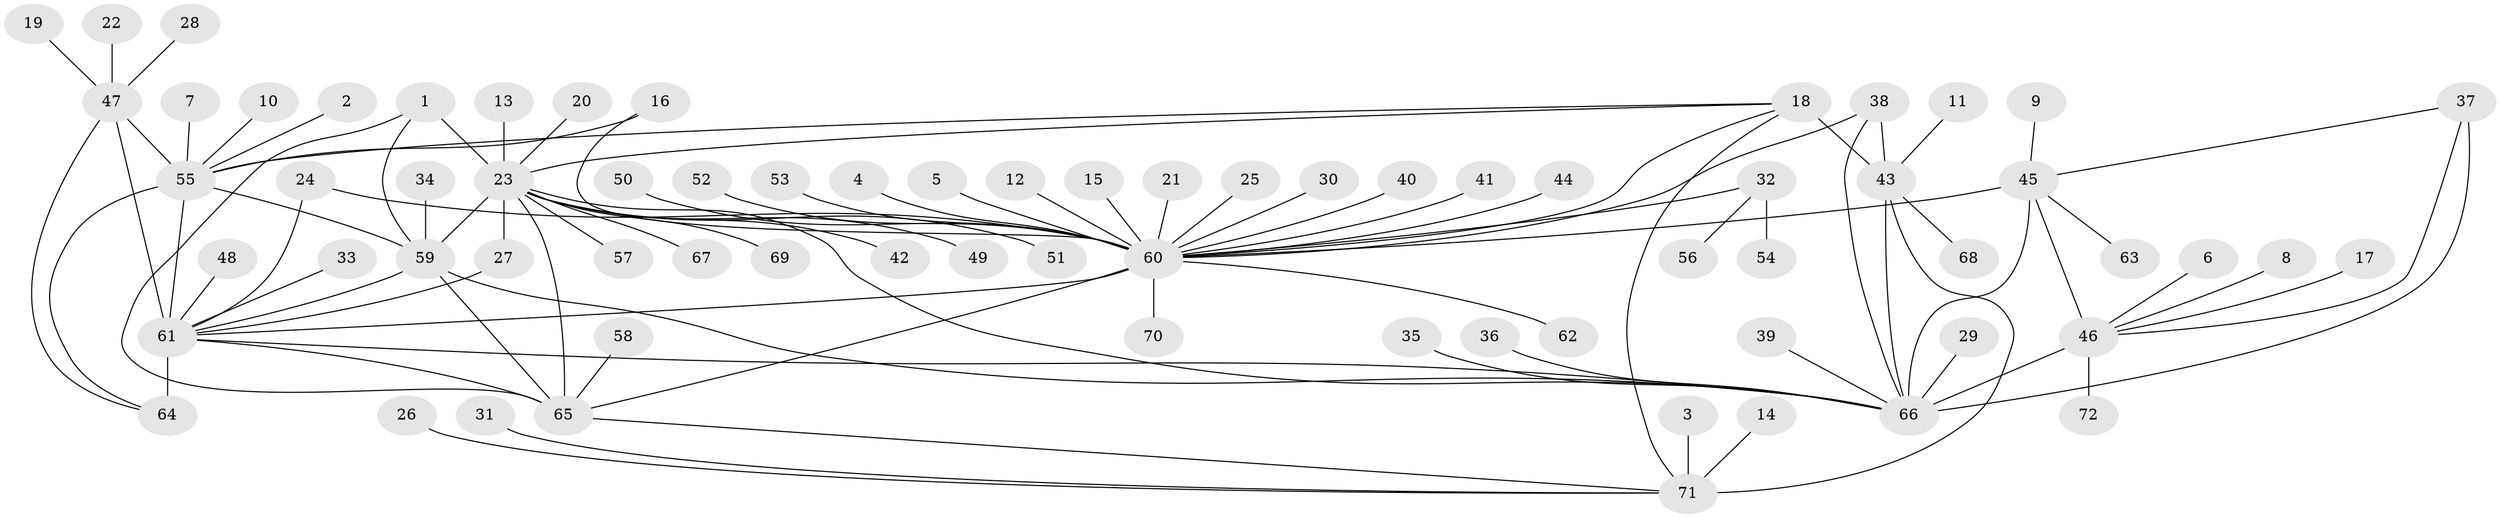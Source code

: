 // original degree distribution, {9: 0.03496503496503497, 7: 0.04895104895104895, 16: 0.006993006993006993, 6: 0.027972027972027972, 12: 0.02097902097902098, 8: 0.027972027972027972, 11: 0.027972027972027972, 13: 0.006993006993006993, 10: 0.02097902097902098, 14: 0.013986013986013986, 15: 0.006993006993006993, 1: 0.6013986013986014, 2: 0.1258741258741259, 3: 0.013986013986013986, 4: 0.013986013986013986}
// Generated by graph-tools (version 1.1) at 2025/50/03/09/25 03:50:42]
// undirected, 72 vertices, 96 edges
graph export_dot {
graph [start="1"]
  node [color=gray90,style=filled];
  1;
  2;
  3;
  4;
  5;
  6;
  7;
  8;
  9;
  10;
  11;
  12;
  13;
  14;
  15;
  16;
  17;
  18;
  19;
  20;
  21;
  22;
  23;
  24;
  25;
  26;
  27;
  28;
  29;
  30;
  31;
  32;
  33;
  34;
  35;
  36;
  37;
  38;
  39;
  40;
  41;
  42;
  43;
  44;
  45;
  46;
  47;
  48;
  49;
  50;
  51;
  52;
  53;
  54;
  55;
  56;
  57;
  58;
  59;
  60;
  61;
  62;
  63;
  64;
  65;
  66;
  67;
  68;
  69;
  70;
  71;
  72;
  1 -- 23 [weight=4.0];
  1 -- 59 [weight=1.0];
  1 -- 65 [weight=1.0];
  2 -- 55 [weight=1.0];
  3 -- 71 [weight=1.0];
  4 -- 60 [weight=1.0];
  5 -- 60 [weight=1.0];
  6 -- 46 [weight=1.0];
  7 -- 55 [weight=1.0];
  8 -- 46 [weight=1.0];
  9 -- 45 [weight=1.0];
  10 -- 55 [weight=1.0];
  11 -- 43 [weight=1.0];
  12 -- 60 [weight=1.0];
  13 -- 23 [weight=1.0];
  14 -- 71 [weight=1.0];
  15 -- 60 [weight=1.0];
  16 -- 55 [weight=1.0];
  16 -- 60 [weight=1.0];
  17 -- 46 [weight=1.0];
  18 -- 23 [weight=1.0];
  18 -- 43 [weight=8.0];
  18 -- 55 [weight=1.0];
  18 -- 60 [weight=1.0];
  18 -- 71 [weight=2.0];
  19 -- 47 [weight=1.0];
  20 -- 23 [weight=1.0];
  21 -- 60 [weight=1.0];
  22 -- 47 [weight=1.0];
  23 -- 27 [weight=1.0];
  23 -- 42 [weight=1.0];
  23 -- 49 [weight=1.0];
  23 -- 51 [weight=1.0];
  23 -- 57 [weight=1.0];
  23 -- 59 [weight=4.0];
  23 -- 65 [weight=4.0];
  23 -- 66 [weight=1.0];
  23 -- 67 [weight=1.0];
  23 -- 69 [weight=1.0];
  24 -- 60 [weight=1.0];
  24 -- 61 [weight=1.0];
  25 -- 60 [weight=1.0];
  26 -- 71 [weight=1.0];
  27 -- 61 [weight=1.0];
  28 -- 47 [weight=1.0];
  29 -- 66 [weight=1.0];
  30 -- 60 [weight=1.0];
  31 -- 71 [weight=1.0];
  32 -- 54 [weight=1.0];
  32 -- 56 [weight=1.0];
  32 -- 60 [weight=1.0];
  33 -- 61 [weight=1.0];
  34 -- 59 [weight=1.0];
  35 -- 66 [weight=1.0];
  36 -- 66 [weight=1.0];
  37 -- 45 [weight=1.0];
  37 -- 46 [weight=1.0];
  37 -- 66 [weight=4.0];
  38 -- 43 [weight=1.0];
  38 -- 60 [weight=1.0];
  38 -- 66 [weight=1.0];
  39 -- 66 [weight=1.0];
  40 -- 60 [weight=1.0];
  41 -- 60 [weight=1.0];
  43 -- 66 [weight=1.0];
  43 -- 68 [weight=1.0];
  43 -- 71 [weight=4.0];
  44 -- 60 [weight=1.0];
  45 -- 46 [weight=1.0];
  45 -- 60 [weight=1.0];
  45 -- 63 [weight=1.0];
  45 -- 66 [weight=4.0];
  46 -- 66 [weight=4.0];
  46 -- 72 [weight=1.0];
  47 -- 55 [weight=1.0];
  47 -- 61 [weight=4.0];
  47 -- 64 [weight=1.0];
  48 -- 61 [weight=1.0];
  50 -- 60 [weight=1.0];
  52 -- 60 [weight=1.0];
  53 -- 60 [weight=1.0];
  55 -- 59 [weight=1.0];
  55 -- 61 [weight=4.0];
  55 -- 64 [weight=1.0];
  58 -- 65 [weight=1.0];
  59 -- 61 [weight=2.0];
  59 -- 65 [weight=1.0];
  59 -- 66 [weight=1.0];
  60 -- 61 [weight=1.0];
  60 -- 62 [weight=1.0];
  60 -- 65 [weight=1.0];
  60 -- 70 [weight=1.0];
  61 -- 64 [weight=4.0];
  61 -- 65 [weight=1.0];
  61 -- 66 [weight=1.0];
  65 -- 71 [weight=1.0];
}
